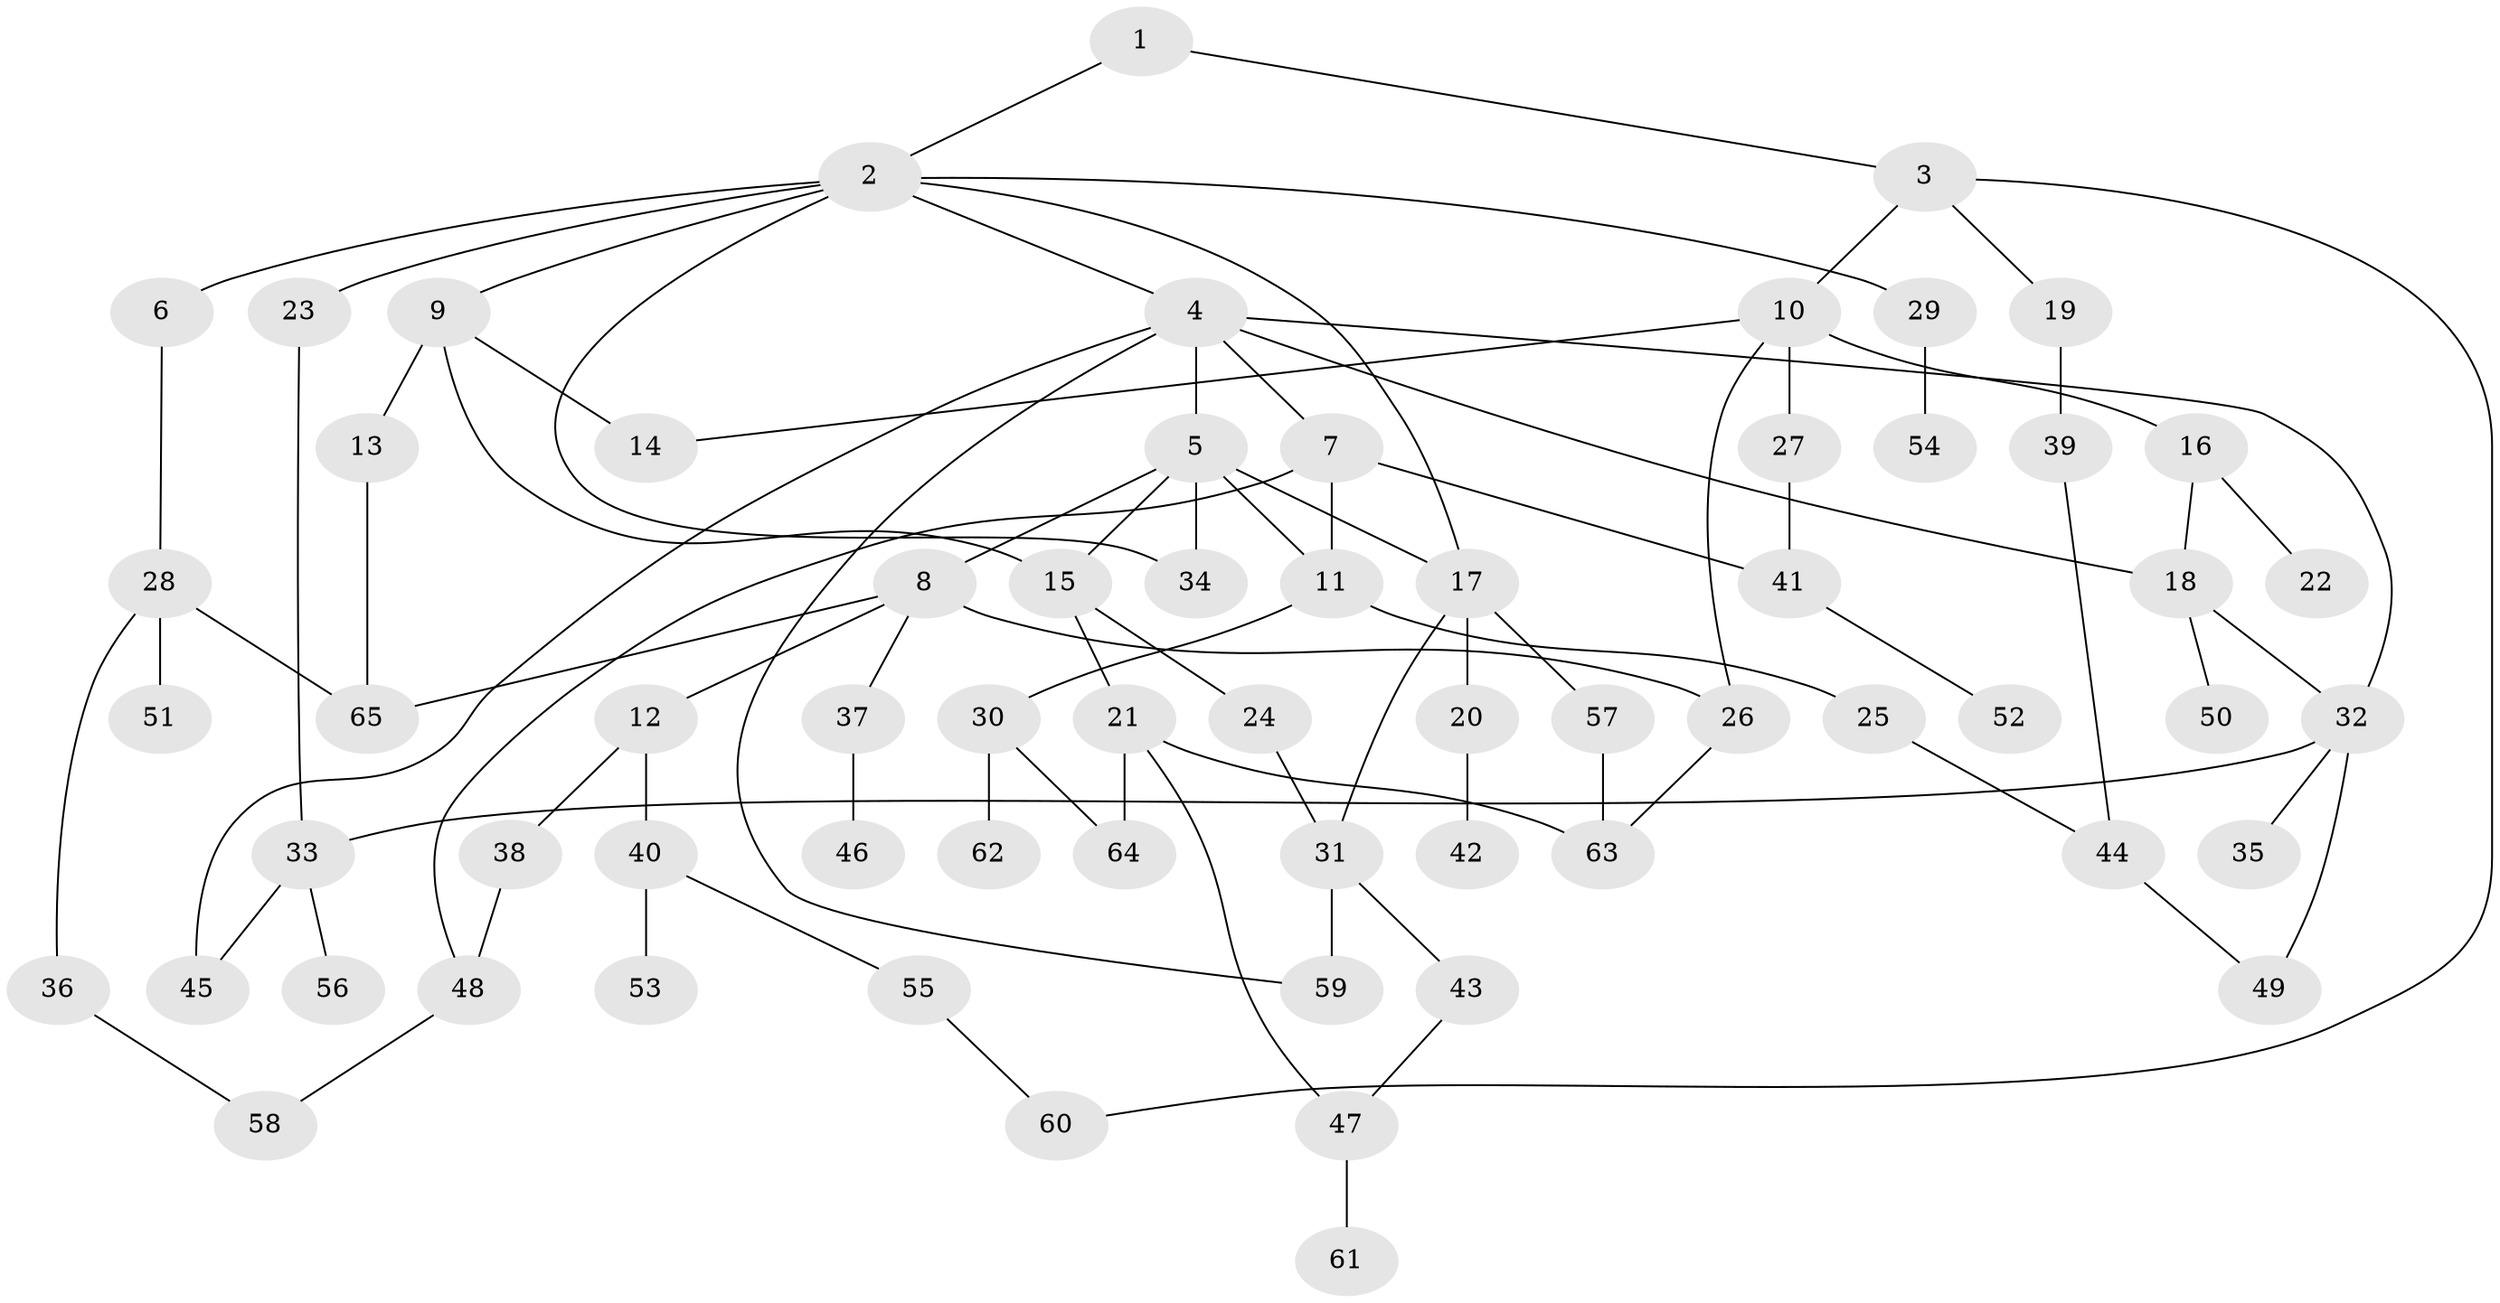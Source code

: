 // Generated by graph-tools (version 1.1) at 2025/34/03/09/25 02:34:05]
// undirected, 65 vertices, 88 edges
graph export_dot {
graph [start="1"]
  node [color=gray90,style=filled];
  1;
  2;
  3;
  4;
  5;
  6;
  7;
  8;
  9;
  10;
  11;
  12;
  13;
  14;
  15;
  16;
  17;
  18;
  19;
  20;
  21;
  22;
  23;
  24;
  25;
  26;
  27;
  28;
  29;
  30;
  31;
  32;
  33;
  34;
  35;
  36;
  37;
  38;
  39;
  40;
  41;
  42;
  43;
  44;
  45;
  46;
  47;
  48;
  49;
  50;
  51;
  52;
  53;
  54;
  55;
  56;
  57;
  58;
  59;
  60;
  61;
  62;
  63;
  64;
  65;
  1 -- 2;
  1 -- 3;
  2 -- 4;
  2 -- 6;
  2 -- 9;
  2 -- 17;
  2 -- 23;
  2 -- 29;
  2 -- 34;
  3 -- 10;
  3 -- 19;
  3 -- 60;
  4 -- 5;
  4 -- 7;
  4 -- 18;
  4 -- 45;
  4 -- 32;
  4 -- 59;
  5 -- 8;
  5 -- 11;
  5 -- 15;
  5 -- 34;
  5 -- 17;
  6 -- 28;
  7 -- 41;
  7 -- 11;
  7 -- 48;
  8 -- 12;
  8 -- 37;
  8 -- 65;
  8 -- 26;
  9 -- 13;
  9 -- 14;
  9 -- 15;
  10 -- 16;
  10 -- 26;
  10 -- 27;
  10 -- 14;
  11 -- 25;
  11 -- 30;
  12 -- 38;
  12 -- 40;
  13 -- 65;
  15 -- 21;
  15 -- 24;
  16 -- 22;
  16 -- 18;
  17 -- 20;
  17 -- 31;
  17 -- 57;
  18 -- 32;
  18 -- 50;
  19 -- 39;
  20 -- 42;
  21 -- 64;
  21 -- 47;
  21 -- 63;
  23 -- 33;
  24 -- 31;
  25 -- 44;
  26 -- 63;
  27 -- 41;
  28 -- 36;
  28 -- 51;
  28 -- 65;
  29 -- 54;
  30 -- 62;
  30 -- 64;
  31 -- 43;
  31 -- 59;
  32 -- 35;
  32 -- 49;
  32 -- 33;
  33 -- 56;
  33 -- 45;
  36 -- 58;
  37 -- 46;
  38 -- 48;
  39 -- 44;
  40 -- 53;
  40 -- 55;
  41 -- 52;
  43 -- 47;
  44 -- 49;
  47 -- 61;
  48 -- 58;
  55 -- 60;
  57 -- 63;
}
